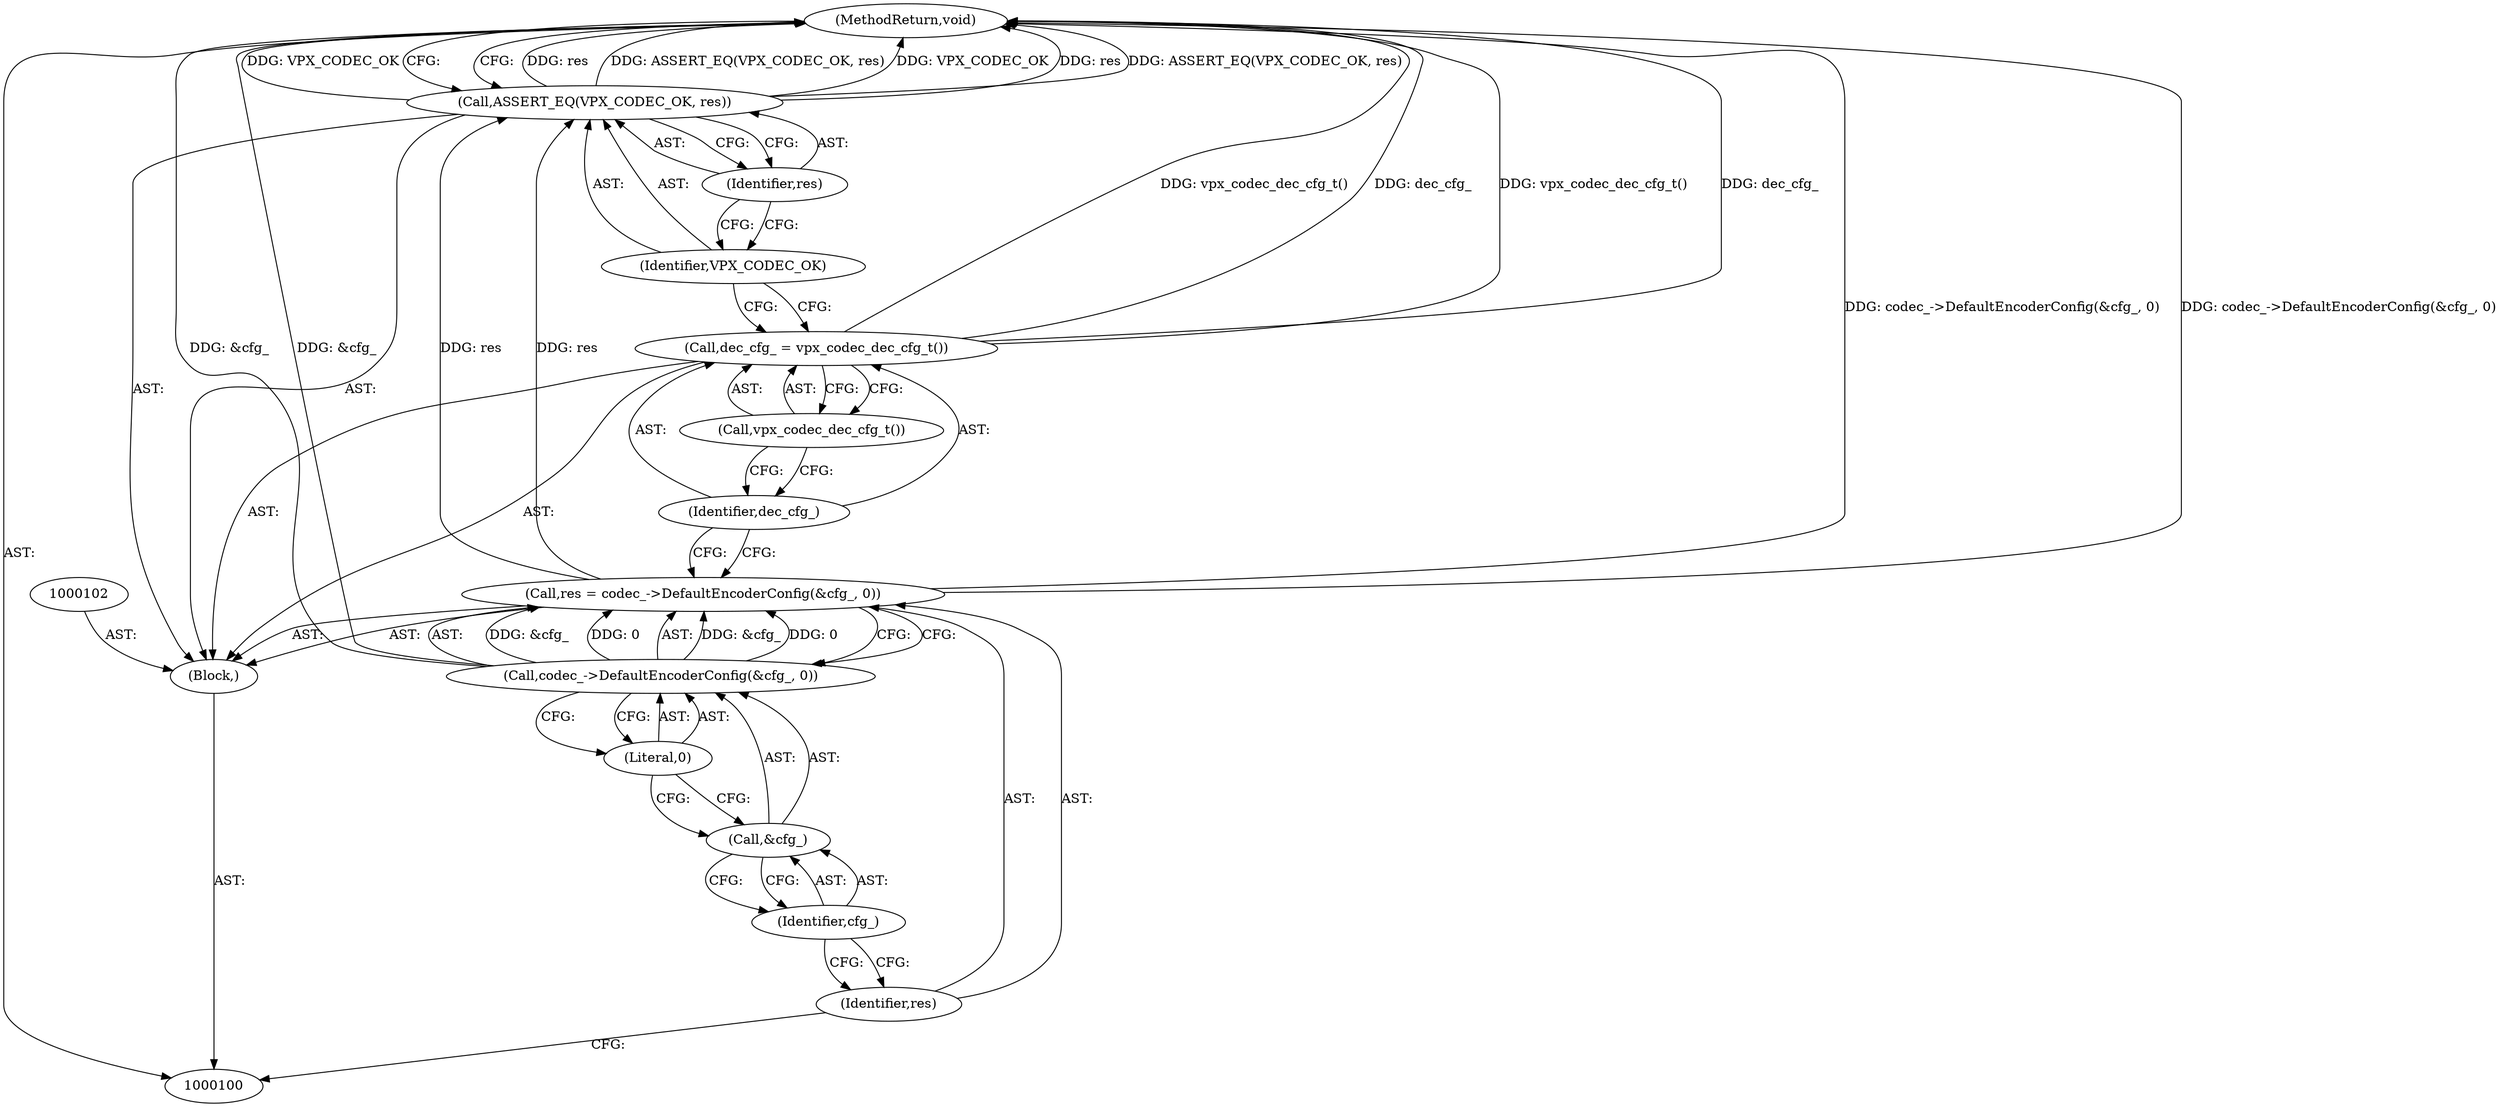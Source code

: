 digraph "0_Android_5a9753fca56f0eeb9f61e342b2fccffc364f9426_63" {
"1000115" [label="(MethodReturn,void)"];
"1000101" [label="(Block,)"];
"1000103" [label="(Call,res = codec_->DefaultEncoderConfig(&cfg_, 0))"];
"1000104" [label="(Identifier,res)"];
"1000105" [label="(Call,codec_->DefaultEncoderConfig(&cfg_, 0))"];
"1000106" [label="(Call,&cfg_)"];
"1000107" [label="(Identifier,cfg_)"];
"1000108" [label="(Literal,0)"];
"1000111" [label="(Call,vpx_codec_dec_cfg_t())"];
"1000109" [label="(Call,dec_cfg_ = vpx_codec_dec_cfg_t())"];
"1000110" [label="(Identifier,dec_cfg_)"];
"1000113" [label="(Identifier,VPX_CODEC_OK)"];
"1000114" [label="(Identifier,res)"];
"1000112" [label="(Call,ASSERT_EQ(VPX_CODEC_OK, res))"];
"1000115" -> "1000100"  [label="AST: "];
"1000115" -> "1000112"  [label="CFG: "];
"1000103" -> "1000115"  [label="DDG: codec_->DefaultEncoderConfig(&cfg_, 0)"];
"1000112" -> "1000115"  [label="DDG: res"];
"1000112" -> "1000115"  [label="DDG: ASSERT_EQ(VPX_CODEC_OK, res)"];
"1000112" -> "1000115"  [label="DDG: VPX_CODEC_OK"];
"1000109" -> "1000115"  [label="DDG: vpx_codec_dec_cfg_t()"];
"1000109" -> "1000115"  [label="DDG: dec_cfg_"];
"1000105" -> "1000115"  [label="DDG: &cfg_"];
"1000101" -> "1000100"  [label="AST: "];
"1000102" -> "1000101"  [label="AST: "];
"1000103" -> "1000101"  [label="AST: "];
"1000109" -> "1000101"  [label="AST: "];
"1000112" -> "1000101"  [label="AST: "];
"1000103" -> "1000101"  [label="AST: "];
"1000103" -> "1000105"  [label="CFG: "];
"1000104" -> "1000103"  [label="AST: "];
"1000105" -> "1000103"  [label="AST: "];
"1000110" -> "1000103"  [label="CFG: "];
"1000103" -> "1000115"  [label="DDG: codec_->DefaultEncoderConfig(&cfg_, 0)"];
"1000105" -> "1000103"  [label="DDG: &cfg_"];
"1000105" -> "1000103"  [label="DDG: 0"];
"1000103" -> "1000112"  [label="DDG: res"];
"1000104" -> "1000103"  [label="AST: "];
"1000104" -> "1000100"  [label="CFG: "];
"1000107" -> "1000104"  [label="CFG: "];
"1000105" -> "1000103"  [label="AST: "];
"1000105" -> "1000108"  [label="CFG: "];
"1000106" -> "1000105"  [label="AST: "];
"1000108" -> "1000105"  [label="AST: "];
"1000103" -> "1000105"  [label="CFG: "];
"1000105" -> "1000115"  [label="DDG: &cfg_"];
"1000105" -> "1000103"  [label="DDG: &cfg_"];
"1000105" -> "1000103"  [label="DDG: 0"];
"1000106" -> "1000105"  [label="AST: "];
"1000106" -> "1000107"  [label="CFG: "];
"1000107" -> "1000106"  [label="AST: "];
"1000108" -> "1000106"  [label="CFG: "];
"1000107" -> "1000106"  [label="AST: "];
"1000107" -> "1000104"  [label="CFG: "];
"1000106" -> "1000107"  [label="CFG: "];
"1000108" -> "1000105"  [label="AST: "];
"1000108" -> "1000106"  [label="CFG: "];
"1000105" -> "1000108"  [label="CFG: "];
"1000111" -> "1000109"  [label="AST: "];
"1000111" -> "1000110"  [label="CFG: "];
"1000109" -> "1000111"  [label="CFG: "];
"1000109" -> "1000101"  [label="AST: "];
"1000109" -> "1000111"  [label="CFG: "];
"1000110" -> "1000109"  [label="AST: "];
"1000111" -> "1000109"  [label="AST: "];
"1000113" -> "1000109"  [label="CFG: "];
"1000109" -> "1000115"  [label="DDG: vpx_codec_dec_cfg_t()"];
"1000109" -> "1000115"  [label="DDG: dec_cfg_"];
"1000110" -> "1000109"  [label="AST: "];
"1000110" -> "1000103"  [label="CFG: "];
"1000111" -> "1000110"  [label="CFG: "];
"1000113" -> "1000112"  [label="AST: "];
"1000113" -> "1000109"  [label="CFG: "];
"1000114" -> "1000113"  [label="CFG: "];
"1000114" -> "1000112"  [label="AST: "];
"1000114" -> "1000113"  [label="CFG: "];
"1000112" -> "1000114"  [label="CFG: "];
"1000112" -> "1000101"  [label="AST: "];
"1000112" -> "1000114"  [label="CFG: "];
"1000113" -> "1000112"  [label="AST: "];
"1000114" -> "1000112"  [label="AST: "];
"1000115" -> "1000112"  [label="CFG: "];
"1000112" -> "1000115"  [label="DDG: res"];
"1000112" -> "1000115"  [label="DDG: ASSERT_EQ(VPX_CODEC_OK, res)"];
"1000112" -> "1000115"  [label="DDG: VPX_CODEC_OK"];
"1000103" -> "1000112"  [label="DDG: res"];
}
